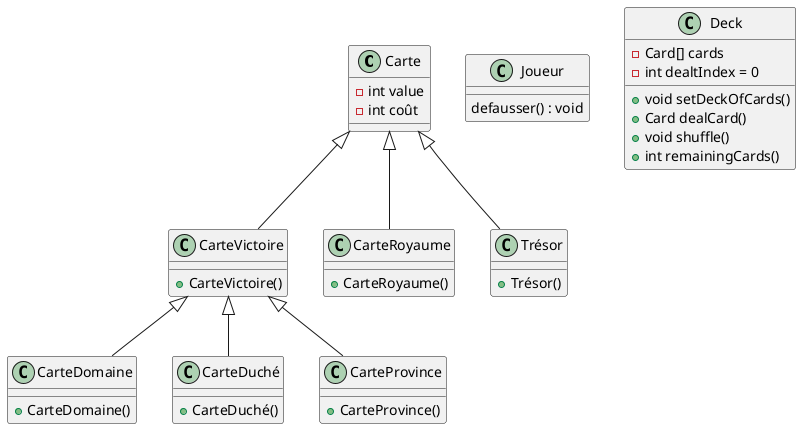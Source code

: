 @startuml

class Carte {
    -int value
    -int coût
}
class Joueur{

    defausser() : void
}
class CarteVictoire extends Carte{
    +CarteVictoire()
}
class CarteRoyaume extends Carte{
    +CarteRoyaume()
}
class Trésor extends Carte{
    +Trésor()
}
class CarteDomaine extends CarteVictoire{
    +CarteDomaine()
}
class CarteDuché extends CarteVictoire{
    +CarteDuché()
}   
class CarteProvince extends CarteVictoire{
    +CarteProvince()
}

class Deck{
    -Card[] cards
    -int dealtIndex = 0
    +void setDeckOfCards()
    +Card dealCard()
    +void shuffle()
    +int remainingCards()

}

@enduml